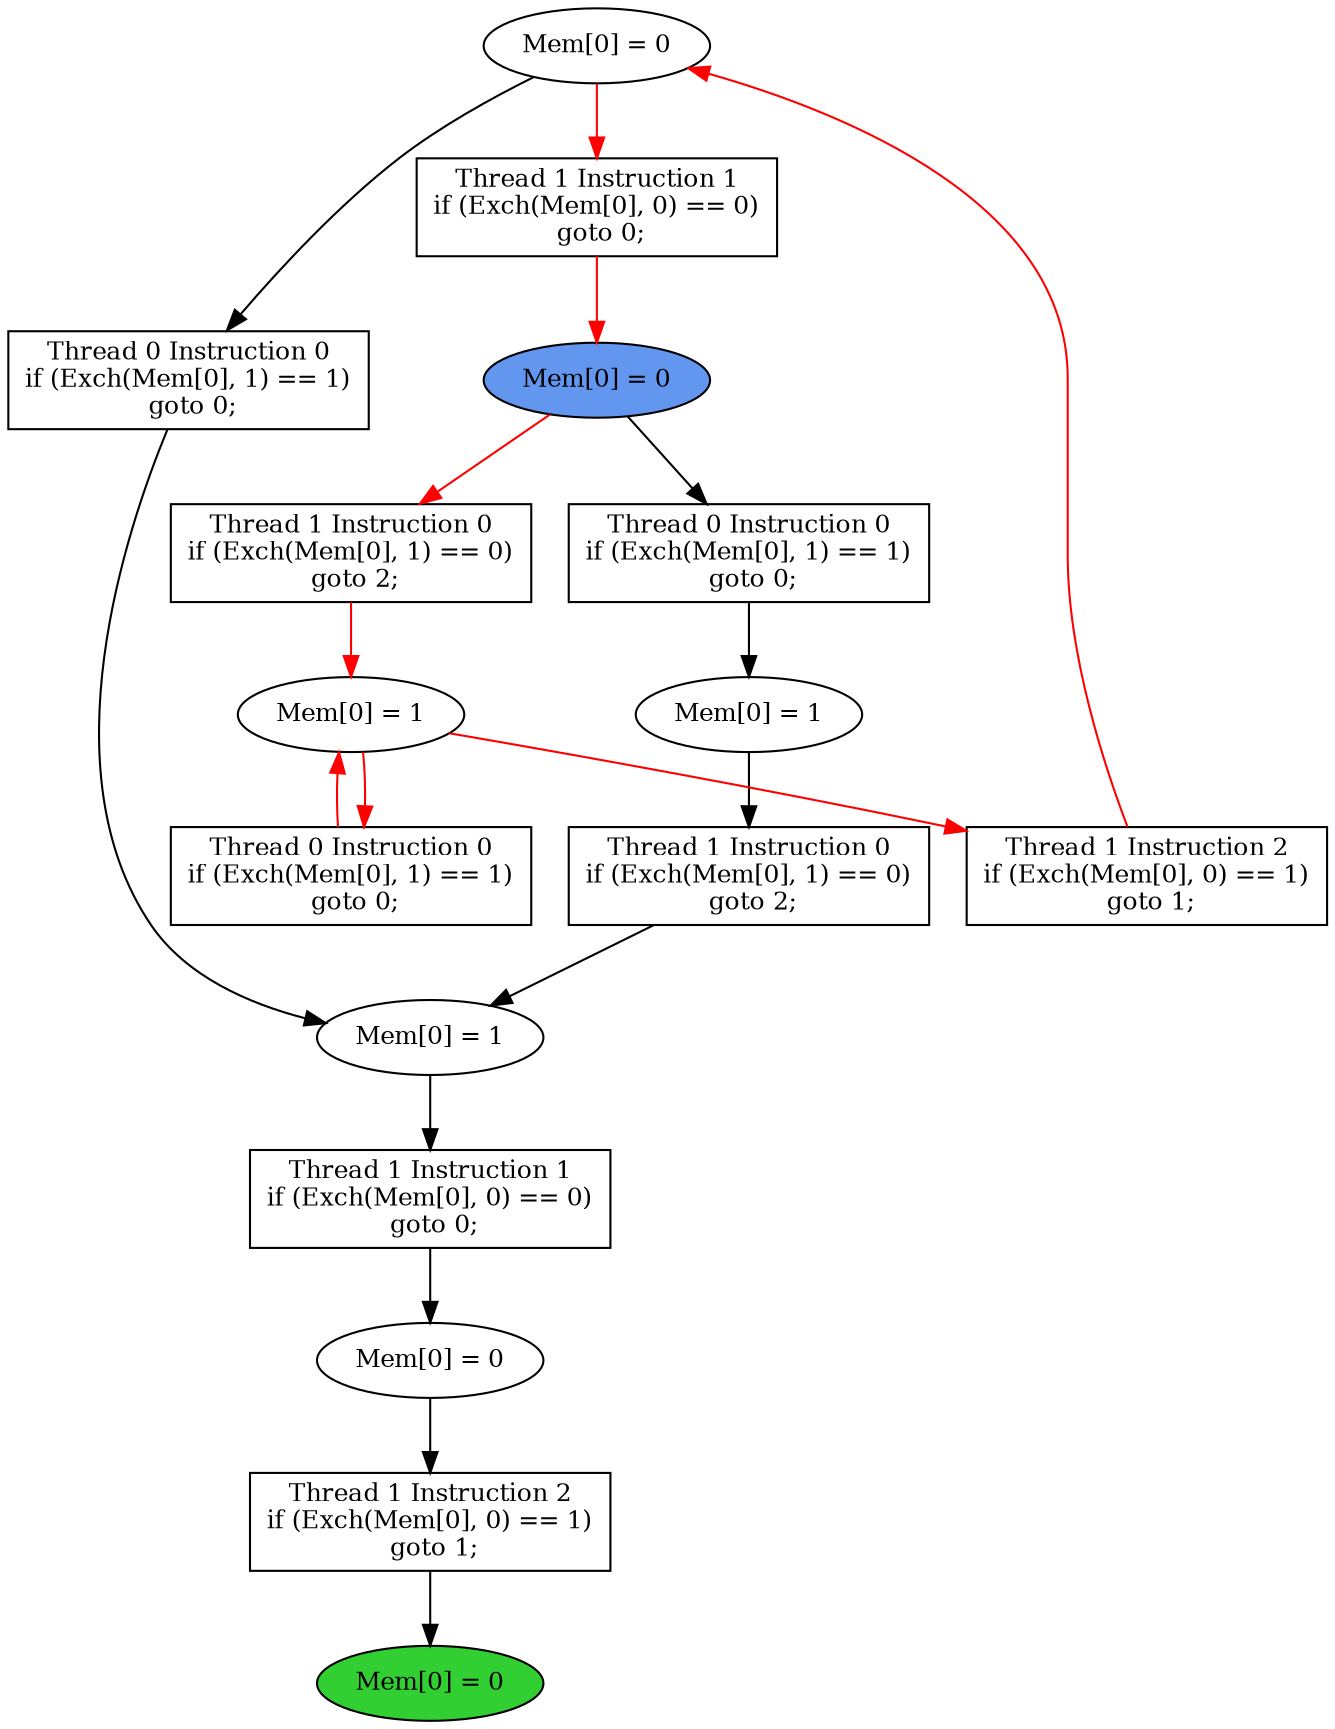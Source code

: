 digraph "graph" {
graph [fontsize=12]
node [fontsize=12]
edge [fontsize=12]
rankdir=TB;
"N10" -> "N9" [uuid = "<A0, END>", color = "#000000", fontcolor = "#ffffff", style = "solid", label = "", dir = "forward", weight = "1"]
"N26" -> "N20" [uuid = "<A1, S4>", color = "#ff0000", fontcolor = "#ffffff", style = "solid", label = "", dir = "back", weight = "1"]
"N12" -> "N11" [uuid = "<A2, S3>", color = "#000000", fontcolor = "#ffffff", style = "solid", label = "", dir = "forward", weight = "1"]
"N25" -> "N24" [uuid = "<A3, START>", color = "#ff0000", fontcolor = "#ffffff", style = "solid", label = "", dir = "forward", weight = "1"]
"N17" -> "N13" [uuid = "<A4, S2>", color = "#000000", fontcolor = "#ffffff", style = "solid", label = "", dir = "forward", weight = "1"]
"N16" -> "N15" [uuid = "<A5, S1>", color = "#000000", fontcolor = "#ffffff", style = "solid", label = "", dir = "forward", weight = "1"]
"N22" -> "N21" [uuid = "<A6, S0>", color = "#ff0000", fontcolor = "#ffffff", style = "solid", label = "", dir = "back", weight = "1"]
"N14" -> "N13" [uuid = "<A7, S2>", color = "#000000", fontcolor = "#ffffff", style = "solid", label = "", dir = "forward", weight = "1"]
"N23" -> "N22" [uuid = "<A8, S0>", color = "#ff0000", fontcolor = "#ffffff", style = "solid", label = "", dir = "forward", weight = "1"]
"N11" -> "N10" [uuid = "<A0, S3>", color = "#000000", fontcolor = "#ffffff", style = "solid", label = "", dir = "forward", weight = "1"]
"N22" -> "N20" [uuid = "<A1, S0>", color = "#ff0000", fontcolor = "#ffffff", style = "solid", label = "", dir = "forward", weight = "1"]
"N13" -> "N12" [uuid = "<A2, S2>", color = "#000000", fontcolor = "#ffffff", style = "solid", label = "", dir = "forward", weight = "1"]
"N26" -> "N25" [uuid = "<A3, S4>", color = "#ff0000", fontcolor = "#ffffff", style = "solid", label = "", dir = "forward", weight = "1"]
"N26" -> "N17" [uuid = "<A4, S4>", color = "#000000", fontcolor = "#ffffff", style = "solid", label = "", dir = "forward", weight = "1"]
"N24" -> "N16" [uuid = "<A5, START>", color = "#000000", fontcolor = "#ffffff", style = "solid", label = "", dir = "forward", weight = "1"]
"N22" -> "N21" [uuid = "<A6, S0>", color = "#ff0000", fontcolor = "#ffffff", style = "solid", label = "", dir = "forward", weight = "1"]
"N15" -> "N14" [uuid = "<A7, S1>", color = "#000000", fontcolor = "#ffffff", style = "solid", label = "", dir = "forward", weight = "1"]
"N24" -> "N23" [uuid = "<A8, START>", color = "#ff0000", fontcolor = "#ffffff", style = "solid", label = "", dir = "forward", weight = "1"]
"N9" [uuid="END", label="Mem[0] = 0", fillcolor = "#31cf31", fontcolor = "#000000", shape = "ellipse", style = "filled, solid"]
"N10" [uuid="A0", label="Thread 1 Instruction 2
if (Exch(Mem[0], 0) == 1)
 goto 1;", fillcolor = "#ffffff", fontcolor = "#000000", shape = "box", style = "filled, solid"]
"N11" [uuid="S3", label="Mem[0] = 0", fillcolor = "#ffffff", fontcolor = "#000000", shape = "ellipse", style = "filled, solid"]
"N12" [uuid="A2", label="Thread 1 Instruction 1
if (Exch(Mem[0], 0) == 0)
 goto 0;", fillcolor = "#ffffff", fontcolor = "#000000", shape = "box", style = "filled, solid"]
"N13" [uuid="S2", label="Mem[0] = 1", fillcolor = "#ffffff", fontcolor = "#000000", shape = "ellipse", style = "filled, solid"]
"N14" [uuid="A7", label="Thread 1 Instruction 0
if (Exch(Mem[0], 1) == 0)
 goto 2;", fillcolor = "#ffffff", fontcolor = "#000000", shape = "box", style = "filled, solid"]
"N15" [uuid="S1", label="Mem[0] = 1", fillcolor = "#ffffff", fontcolor = "#000000", shape = "ellipse", style = "filled, solid"]
"N16" [uuid="A5", label="Thread 0 Instruction 0
if (Exch(Mem[0], 1) == 1)
 goto 0;", fillcolor = "#ffffff", fontcolor = "#000000", shape = "box", style = "filled, solid"]
"N17" [uuid="A4", label="Thread 0 Instruction 0
if (Exch(Mem[0], 1) == 1)
 goto 0;", fillcolor = "#ffffff", fontcolor = "#000000", shape = "box", style = "filled, solid"]
"N20" [uuid="A1", label="Thread 1 Instruction 2
if (Exch(Mem[0], 0) == 1)
 goto 1;", fillcolor = "#ffffff", fontcolor = "#000000", shape = "box", style = "filled, solid"]
"N21" [uuid="A6", label="Thread 0 Instruction 0
if (Exch(Mem[0], 1) == 1)
 goto 0;", fillcolor = "#ffffff", fontcolor = "#000000", shape = "box", style = "filled, solid"]
"N22" [uuid="S0", label="Mem[0] = 1", fillcolor = "#ffffff", fontcolor = "#000000", shape = "ellipse", style = "filled, solid"]
"N23" [uuid="A8", label="Thread 1 Instruction 0
if (Exch(Mem[0], 1) == 0)
 goto 2;", fillcolor = "#ffffff", fontcolor = "#000000", shape = "box", style = "filled, solid"]
"N24" [uuid="START", label="Mem[0] = 0", fillcolor = "#6396ef", fontcolor = "#000000", shape = "ellipse", style = "filled, solid"]
"N25" [uuid="A3", label="Thread 1 Instruction 1
if (Exch(Mem[0], 0) == 0)
 goto 0;", fillcolor = "#ffffff", fontcolor = "#000000", shape = "box", style = "filled, solid"]
"N26" [uuid="S4", label="Mem[0] = 0", fillcolor = "#ffffff", fontcolor = "#000000", shape = "ellipse", style = "filled, solid"]
}